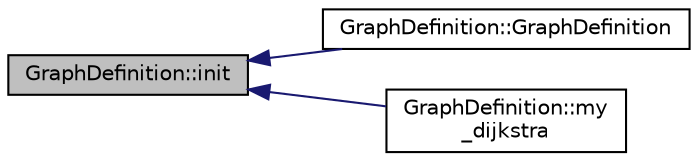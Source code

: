 digraph "GraphDefinition::init"
{
  edge [fontname="Helvetica",fontsize="10",labelfontname="Helvetica",labelfontsize="10"];
  node [fontname="Helvetica",fontsize="10",shape=record];
  rankdir="LR";
  Node61 [label="GraphDefinition::init",height=0.2,width=0.4,color="black", fillcolor="grey75", style="filled", fontcolor="black"];
  Node61 -> Node62 [dir="back",color="midnightblue",fontsize="10",style="solid",fontname="Helvetica"];
  Node62 [label="GraphDefinition::GraphDefinition",height=0.2,width=0.4,color="black", fillcolor="white", style="filled",URL="$classGraphDefinition.html#add9cdec7ad3dfce686757d4b000c245f"];
  Node61 -> Node63 [dir="back",color="midnightblue",fontsize="10",style="solid",fontname="Helvetica"];
  Node63 [label="GraphDefinition::my\l_dijkstra",height=0.2,width=0.4,color="black", fillcolor="white", style="filled",URL="$classGraphDefinition.html#a301460dfe429302d7273e437db823b08"];
}
